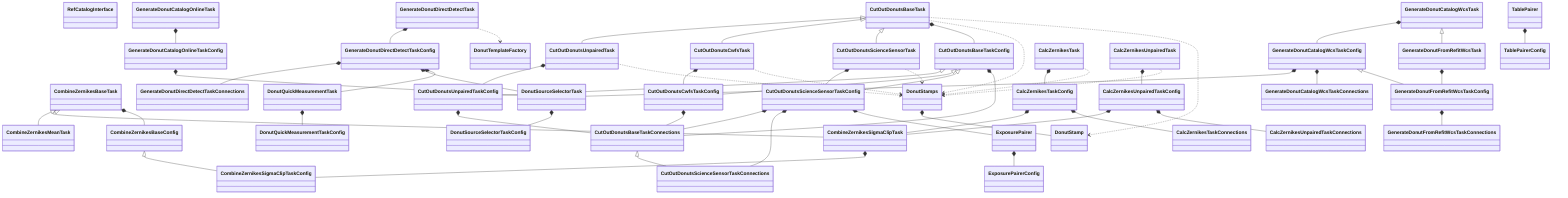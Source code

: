 classDiagram

class RefCatalogInterface
CombineZernikesBaseTask <|-- CombineZernikesMeanTask
CombineZernikesBaseTask <|-- CombineZernikesSigmaClipTask
CombineZernikesBaseTask *-- CombineZernikesBaseConfig
CombineZernikesBaseConfig <|-- CombineZernikesSigmaClipTaskConfig
CombineZernikesSigmaClipTask *-- CombineZernikesSigmaClipTaskConfig
DonutSourceSelectorTask *-- DonutSourceSelectorTaskConfig
DonutQuickMeasurementTask *-- DonutQuickMeasurementTaskConfig
GenerateDonutCatalogOnlineTaskConfig *-- DonutSourceSelectorTask
GenerateDonutCatalogOnlineTask *-- GenerateDonutCatalogOnlineTaskConfig
GenerateDonutDirectDetectTaskConfig *-- GenerateDonutDirectDetectTaskConnections
GenerateDonutDirectDetectTaskConfig *-- DonutSourceSelectorTask
GenerateDonutDirectDetectTaskConfig *-- DonutQuickMeasurementTask
GenerateDonutDirectDetectTask *-- GenerateDonutDirectDetectTaskConfig
GenerateDonutDirectDetectTask ..> DonutTemplateFactory
GenerateDonutCatalogWcsTaskConfig *-- DonutSourceSelectorTask
GenerateDonutCatalogWcsTaskConfig *-- GenerateDonutCatalogWcsTaskConnections
GenerateDonutCatalogWcsTask *-- GenerateDonutCatalogWcsTaskConfig
DonutStamps *-- DonutStamp
CutOutDonutsBaseTaskConfig <|-- CutOutDonutsUnpairedTaskConfig
CutOutDonutsBaseTask <|-- CutOutDonutsUnpairedTask
CutOutDonutsUnpairedTaskConfig *-- CutOutDonutsBaseTaskConnections
CutOutDonutsUnpairedTask *-- CutOutDonutsUnpairedTaskConfig
CutOutDonutsUnpairedTask ..> DonutStamps
CutOutDonutsBaseTaskConfig <|-- CutOutDonutsCwfsTaskConfig
CutOutDonutsBaseTask <|-- CutOutDonutsCwfsTask
CutOutDonutsCwfsTaskConfig *-- CutOutDonutsBaseTaskConnections
CutOutDonutsCwfsTask *-- CutOutDonutsCwfsTaskConfig
CutOutDonutsCwfsTask ..> DonutStamps
CutOutDonutsBaseTaskConfig <|-- CutOutDonutsScienceSensorTaskConfig
CutOutDonutsBaseTask <|-- CutOutDonutsScienceSensorTask
CutOutDonutsScienceSensorTaskConfig *-- CutOutDonutsBaseTaskConnections
CutOutDonutsScienceSensorTask *-- CutOutDonutsScienceSensorTaskConfig
CutOutDonutsBaseTaskConnections <|-- CutOutDonutsScienceSensorTaskConnections
CutOutDonutsScienceSensorTaskConfig *-- CutOutDonutsScienceSensorTaskConnections
CutOutDonutsScienceSensorTaskConfig *-- ExposurePairer
CutOutDonutsScienceSensorTask ..> DonutStamps
CutOutDonutsBaseTaskConfig *-- CutOutDonutsBaseTaskConnections
CutOutDonutsBaseTask *-- CutOutDonutsBaseTaskConfig
CutOutDonutsBaseTask ..> DonutStamps
CutOutDonutsBaseTask ..> DonutStamp
CalcZernikesTaskConfig *-- CombineZernikesSigmaClipTask
CalcZernikesTaskConfig *-- CalcZernikesTaskConnections
CalcZernikesTask *-- CalcZernikesTaskConfig
CalcZernikesTask ..> DonutStamps
CalcZernikesUnpairedTaskConfig *-- CombineZernikesSigmaClipTask
CalcZernikesUnpairedTaskConfig *-- CalcZernikesUnpairedTaskConnections
CalcZernikesUnpairedTask *-- CalcZernikesUnpairedTaskConfig
CalcZernikesUnpairedTask ..> DonutStamps
GenerateDonutFromRefitWcsTaskConfig *-- GenerateDonutFromRefitWcsTaskConnections
GenerateDonutCatalogWcsTaskConfig <|-- GenerateDonutFromRefitWcsTaskConfig
GenerateDonutFromRefitWcsTask *-- GenerateDonutFromRefitWcsTaskConfig
GenerateDonutCatalogWcsTask <|-- GenerateDonutFromRefitWcsTask
ExposurePairer *-- ExposurePairerConfig
TablePairer *-- TablePairerConfig